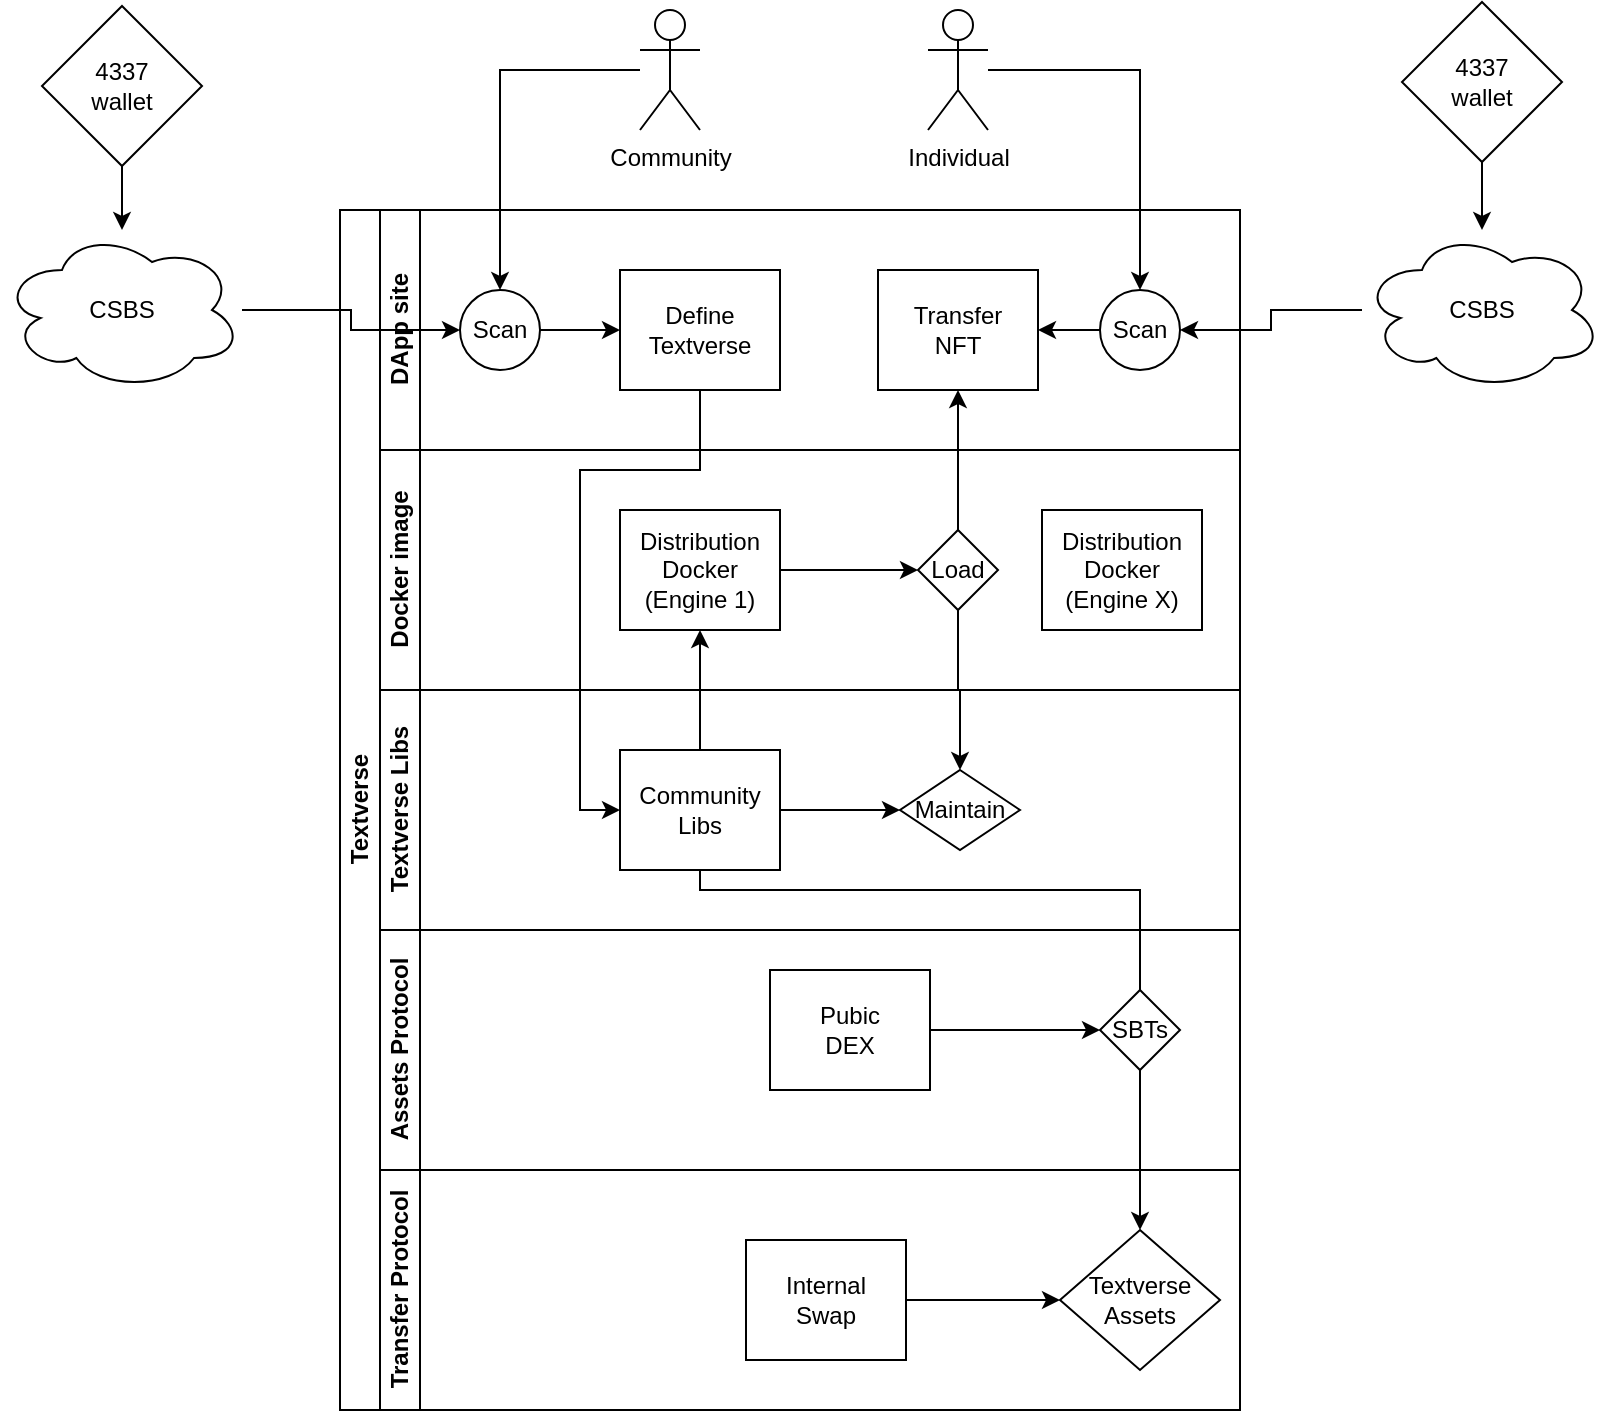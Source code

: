 <mxfile version="20.2.0" type="github">
  <diagram id="prtHgNgQTEPvFCAcTncT" name="Page-1">
    <mxGraphModel dx="1055" dy="520" grid="1" gridSize="10" guides="1" tooltips="1" connect="1" arrows="1" fold="1" page="1" pageScale="1" pageWidth="827" pageHeight="1169" math="0" shadow="0">
      <root>
        <mxCell id="0" />
        <mxCell id="1" parent="0" />
        <mxCell id="dNxyNK7c78bLwvsdeMH5-19" value="Textverse" style="swimlane;html=1;childLayout=stackLayout;resizeParent=1;resizeParentMax=0;horizontal=0;startSize=20;horizontalStack=0;" parent="1" vertex="1">
          <mxGeometry x="169" y="130" width="450" height="600" as="geometry" />
        </mxCell>
        <mxCell id="dNxyNK7c78bLwvsdeMH5-38" style="edgeStyle=orthogonalEdgeStyle;rounded=0;orthogonalLoop=1;jettySize=auto;html=1;endArrow=classic;endFill=1;" parent="dNxyNK7c78bLwvsdeMH5-19" source="dNxyNK7c78bLwvsdeMH5-26" target="dNxyNK7c78bLwvsdeMH5-36" edge="1">
          <mxGeometry relative="1" as="geometry">
            <Array as="points">
              <mxPoint x="180" y="340" />
              <mxPoint x="400" y="340" />
            </Array>
          </mxGeometry>
        </mxCell>
        <mxCell id="dNxyNK7c78bLwvsdeMH5-20" value="DApp site" style="swimlane;html=1;startSize=20;horizontal=0;" parent="dNxyNK7c78bLwvsdeMH5-19" vertex="1">
          <mxGeometry x="20" width="430" height="120" as="geometry" />
        </mxCell>
        <mxCell id="dNxyNK7c78bLwvsdeMH5-25" value="" style="edgeStyle=orthogonalEdgeStyle;rounded=0;orthogonalLoop=1;jettySize=auto;html=1;" parent="dNxyNK7c78bLwvsdeMH5-20" source="dNxyNK7c78bLwvsdeMH5-23" target="dNxyNK7c78bLwvsdeMH5-24" edge="1">
          <mxGeometry relative="1" as="geometry" />
        </mxCell>
        <mxCell id="dNxyNK7c78bLwvsdeMH5-23" value="Scan" style="ellipse;whiteSpace=wrap;html=1;" parent="dNxyNK7c78bLwvsdeMH5-20" vertex="1">
          <mxGeometry x="40" y="40" width="40" height="40" as="geometry" />
        </mxCell>
        <mxCell id="dNxyNK7c78bLwvsdeMH5-24" value="Define&lt;br&gt;Textverse" style="rounded=0;whiteSpace=wrap;html=1;fontFamily=Helvetica;fontSize=12;fontColor=#000000;align=center;" parent="dNxyNK7c78bLwvsdeMH5-20" vertex="1">
          <mxGeometry x="120" y="30" width="80" height="60" as="geometry" />
        </mxCell>
        <mxCell id="dNxyNK7c78bLwvsdeMH5-30" value="Transfer&lt;br&gt;NFT" style="rounded=0;whiteSpace=wrap;html=1;fontFamily=Helvetica;fontSize=12;fontColor=#000000;align=center;" parent="dNxyNK7c78bLwvsdeMH5-20" vertex="1">
          <mxGeometry x="249" y="30" width="80" height="60" as="geometry" />
        </mxCell>
        <mxCell id="MSZkli3b5sb2Hjs3UBj2-16" value="" style="edgeStyle=orthogonalEdgeStyle;rounded=0;orthogonalLoop=1;jettySize=auto;html=1;" edge="1" parent="dNxyNK7c78bLwvsdeMH5-20" source="dNxyNK7c78bLwvsdeMH5-32" target="dNxyNK7c78bLwvsdeMH5-30">
          <mxGeometry relative="1" as="geometry" />
        </mxCell>
        <mxCell id="dNxyNK7c78bLwvsdeMH5-32" value="Scan" style="ellipse;whiteSpace=wrap;html=1;" parent="dNxyNK7c78bLwvsdeMH5-20" vertex="1">
          <mxGeometry x="360" y="40" width="40" height="40" as="geometry" />
        </mxCell>
        <mxCell id="MSZkli3b5sb2Hjs3UBj2-1" value="Docker image" style="swimlane;html=1;startSize=20;horizontal=0;" vertex="1" parent="dNxyNK7c78bLwvsdeMH5-19">
          <mxGeometry x="20" y="120" width="430" height="120" as="geometry" />
        </mxCell>
        <mxCell id="MSZkli3b5sb2Hjs3UBj2-2" value="" style="edgeStyle=orthogonalEdgeStyle;rounded=0;orthogonalLoop=1;jettySize=auto;html=1;endArrow=classic;endFill=1;" edge="1" parent="MSZkli3b5sb2Hjs3UBj2-1" source="MSZkli3b5sb2Hjs3UBj2-3" target="MSZkli3b5sb2Hjs3UBj2-4">
          <mxGeometry relative="1" as="geometry" />
        </mxCell>
        <mxCell id="MSZkli3b5sb2Hjs3UBj2-3" value="Distribution&lt;br&gt;Docker&lt;br&gt;(Engine 1)" style="rounded=0;whiteSpace=wrap;html=1;fontFamily=Helvetica;fontSize=12;fontColor=#000000;align=center;" vertex="1" parent="MSZkli3b5sb2Hjs3UBj2-1">
          <mxGeometry x="120" y="30" width="80" height="60" as="geometry" />
        </mxCell>
        <mxCell id="MSZkli3b5sb2Hjs3UBj2-4" value="Load" style="rhombus;whiteSpace=wrap;html=1;fontFamily=Helvetica;fontSize=12;fontColor=#000000;align=center;" vertex="1" parent="MSZkli3b5sb2Hjs3UBj2-1">
          <mxGeometry x="269" y="40" width="40" height="40" as="geometry" />
        </mxCell>
        <mxCell id="MSZkli3b5sb2Hjs3UBj2-30" value="Distribution&lt;br&gt;Docker&lt;br&gt;(Engine X)" style="rounded=0;whiteSpace=wrap;html=1;fontFamily=Helvetica;fontSize=12;fontColor=#000000;align=center;" vertex="1" parent="MSZkli3b5sb2Hjs3UBj2-1">
          <mxGeometry x="331" y="30" width="80" height="60" as="geometry" />
        </mxCell>
        <mxCell id="dNxyNK7c78bLwvsdeMH5-21" value="Textverse Libs" style="swimlane;html=1;startSize=20;horizontal=0;" parent="dNxyNK7c78bLwvsdeMH5-19" vertex="1">
          <mxGeometry x="20" y="240" width="430" height="120" as="geometry" />
        </mxCell>
        <mxCell id="dNxyNK7c78bLwvsdeMH5-29" value="" style="edgeStyle=orthogonalEdgeStyle;rounded=0;orthogonalLoop=1;jettySize=auto;html=1;endArrow=classic;endFill=1;" parent="dNxyNK7c78bLwvsdeMH5-21" source="dNxyNK7c78bLwvsdeMH5-26" target="dNxyNK7c78bLwvsdeMH5-28" edge="1">
          <mxGeometry relative="1" as="geometry" />
        </mxCell>
        <mxCell id="dNxyNK7c78bLwvsdeMH5-26" value="Community&lt;br&gt;Libs" style="rounded=0;whiteSpace=wrap;html=1;fontFamily=Helvetica;fontSize=12;fontColor=#000000;align=center;" parent="dNxyNK7c78bLwvsdeMH5-21" vertex="1">
          <mxGeometry x="120" y="30" width="80" height="60" as="geometry" />
        </mxCell>
        <mxCell id="dNxyNK7c78bLwvsdeMH5-28" value="Maintain" style="rhombus;whiteSpace=wrap;html=1;fontFamily=Helvetica;fontSize=12;fontColor=#000000;align=center;" parent="dNxyNK7c78bLwvsdeMH5-21" vertex="1">
          <mxGeometry x="260" y="40" width="60" height="40" as="geometry" />
        </mxCell>
        <mxCell id="MSZkli3b5sb2Hjs3UBj2-10" value="Assets Protocol" style="swimlane;html=1;startSize=20;horizontal=0;" vertex="1" parent="dNxyNK7c78bLwvsdeMH5-19">
          <mxGeometry x="20" y="360" width="430" height="120" as="geometry" />
        </mxCell>
        <mxCell id="MSZkli3b5sb2Hjs3UBj2-11" value="" style="edgeStyle=orthogonalEdgeStyle;rounded=0;orthogonalLoop=1;jettySize=auto;html=1;endArrow=classic;endFill=1;" edge="1" parent="MSZkli3b5sb2Hjs3UBj2-10" source="MSZkli3b5sb2Hjs3UBj2-12" target="MSZkli3b5sb2Hjs3UBj2-13">
          <mxGeometry relative="1" as="geometry" />
        </mxCell>
        <mxCell id="MSZkli3b5sb2Hjs3UBj2-12" value="Pubic&lt;br&gt;DEX" style="rounded=0;whiteSpace=wrap;html=1;fontFamily=Helvetica;fontSize=12;fontColor=#000000;align=center;" vertex="1" parent="MSZkli3b5sb2Hjs3UBj2-10">
          <mxGeometry x="195" y="20" width="80" height="60" as="geometry" />
        </mxCell>
        <mxCell id="MSZkli3b5sb2Hjs3UBj2-13" value="SBTs" style="rhombus;whiteSpace=wrap;html=1;fontFamily=Helvetica;fontSize=12;fontColor=#000000;align=center;" vertex="1" parent="MSZkli3b5sb2Hjs3UBj2-10">
          <mxGeometry x="360" y="30" width="40" height="40" as="geometry" />
        </mxCell>
        <mxCell id="dNxyNK7c78bLwvsdeMH5-22" value="Transfer Protocol" style="swimlane;html=1;startSize=20;horizontal=0;" parent="dNxyNK7c78bLwvsdeMH5-19" vertex="1">
          <mxGeometry x="20" y="480" width="430" height="120" as="geometry" />
        </mxCell>
        <mxCell id="dNxyNK7c78bLwvsdeMH5-37" value="" style="edgeStyle=orthogonalEdgeStyle;rounded=0;orthogonalLoop=1;jettySize=auto;html=1;endArrow=classic;endFill=1;" parent="dNxyNK7c78bLwvsdeMH5-22" source="dNxyNK7c78bLwvsdeMH5-34" target="dNxyNK7c78bLwvsdeMH5-36" edge="1">
          <mxGeometry relative="1" as="geometry" />
        </mxCell>
        <mxCell id="dNxyNK7c78bLwvsdeMH5-34" value="Internal&lt;br&gt;Swap" style="rounded=0;whiteSpace=wrap;html=1;fontFamily=Helvetica;fontSize=12;fontColor=#000000;align=center;" parent="dNxyNK7c78bLwvsdeMH5-22" vertex="1">
          <mxGeometry x="183" y="35" width="80" height="60" as="geometry" />
        </mxCell>
        <mxCell id="dNxyNK7c78bLwvsdeMH5-36" value="Textverse&lt;br&gt;Assets" style="rhombus;whiteSpace=wrap;html=1;fontFamily=Helvetica;fontSize=12;fontColor=#000000;align=center;" parent="dNxyNK7c78bLwvsdeMH5-22" vertex="1">
          <mxGeometry x="340" y="30" width="80" height="70" as="geometry" />
        </mxCell>
        <mxCell id="MSZkli3b5sb2Hjs3UBj2-26" value="" style="edgeStyle=orthogonalEdgeStyle;rounded=0;orthogonalLoop=1;jettySize=auto;html=1;" edge="1" parent="dNxyNK7c78bLwvsdeMH5-19" source="MSZkli3b5sb2Hjs3UBj2-4" target="dNxyNK7c78bLwvsdeMH5-30">
          <mxGeometry relative="1" as="geometry" />
        </mxCell>
        <mxCell id="MSZkli3b5sb2Hjs3UBj2-27" value="" style="edgeStyle=orthogonalEdgeStyle;rounded=0;orthogonalLoop=1;jettySize=auto;html=1;" edge="1" parent="dNxyNK7c78bLwvsdeMH5-19" source="MSZkli3b5sb2Hjs3UBj2-4" target="dNxyNK7c78bLwvsdeMH5-28">
          <mxGeometry relative="1" as="geometry" />
        </mxCell>
        <mxCell id="MSZkli3b5sb2Hjs3UBj2-28" value="" style="edgeStyle=orthogonalEdgeStyle;rounded=0;orthogonalLoop=1;jettySize=auto;html=1;entryX=0;entryY=0.5;entryDx=0;entryDy=0;" edge="1" parent="dNxyNK7c78bLwvsdeMH5-19" source="dNxyNK7c78bLwvsdeMH5-24" target="dNxyNK7c78bLwvsdeMH5-26">
          <mxGeometry relative="1" as="geometry">
            <Array as="points">
              <mxPoint x="180" y="130" />
              <mxPoint x="120" y="130" />
              <mxPoint x="120" y="300" />
            </Array>
          </mxGeometry>
        </mxCell>
        <mxCell id="MSZkli3b5sb2Hjs3UBj2-29" value="" style="edgeStyle=orthogonalEdgeStyle;rounded=0;orthogonalLoop=1;jettySize=auto;html=1;" edge="1" parent="dNxyNK7c78bLwvsdeMH5-19" source="dNxyNK7c78bLwvsdeMH5-26" target="MSZkli3b5sb2Hjs3UBj2-3">
          <mxGeometry relative="1" as="geometry" />
        </mxCell>
        <mxCell id="MSZkli3b5sb2Hjs3UBj2-14" value="" style="edgeStyle=orthogonalEdgeStyle;rounded=0;orthogonalLoop=1;jettySize=auto;html=1;" edge="1" parent="1" source="MSZkli3b5sb2Hjs3UBj2-5" target="dNxyNK7c78bLwvsdeMH5-23">
          <mxGeometry relative="1" as="geometry" />
        </mxCell>
        <mxCell id="MSZkli3b5sb2Hjs3UBj2-5" value="Community" style="shape=umlActor;verticalLabelPosition=bottom;verticalAlign=top;html=1;outlineConnect=0;" vertex="1" parent="1">
          <mxGeometry x="319" y="30" width="30" height="60" as="geometry" />
        </mxCell>
        <mxCell id="MSZkli3b5sb2Hjs3UBj2-15" value="" style="edgeStyle=orthogonalEdgeStyle;rounded=0;orthogonalLoop=1;jettySize=auto;html=1;entryX=0.5;entryY=0;entryDx=0;entryDy=0;" edge="1" parent="1" source="MSZkli3b5sb2Hjs3UBj2-6" target="dNxyNK7c78bLwvsdeMH5-32">
          <mxGeometry relative="1" as="geometry" />
        </mxCell>
        <mxCell id="MSZkli3b5sb2Hjs3UBj2-6" value="Individual" style="shape=umlActor;verticalLabelPosition=bottom;verticalAlign=top;html=1;outlineConnect=0;" vertex="1" parent="1">
          <mxGeometry x="463" y="30" width="30" height="60" as="geometry" />
        </mxCell>
        <mxCell id="MSZkli3b5sb2Hjs3UBj2-20" value="" style="edgeStyle=orthogonalEdgeStyle;rounded=0;orthogonalLoop=1;jettySize=auto;html=1;" edge="1" parent="1" source="MSZkli3b5sb2Hjs3UBj2-17" target="dNxyNK7c78bLwvsdeMH5-32">
          <mxGeometry relative="1" as="geometry" />
        </mxCell>
        <mxCell id="MSZkli3b5sb2Hjs3UBj2-17" value="CSBS" style="ellipse;shape=cloud;whiteSpace=wrap;html=1;" vertex="1" parent="1">
          <mxGeometry x="680" y="140" width="120" height="80" as="geometry" />
        </mxCell>
        <mxCell id="MSZkli3b5sb2Hjs3UBj2-19" value="" style="edgeStyle=orthogonalEdgeStyle;rounded=0;orthogonalLoop=1;jettySize=auto;html=1;" edge="1" parent="1" source="MSZkli3b5sb2Hjs3UBj2-18" target="dNxyNK7c78bLwvsdeMH5-23">
          <mxGeometry relative="1" as="geometry" />
        </mxCell>
        <mxCell id="MSZkli3b5sb2Hjs3UBj2-18" value="CSBS" style="ellipse;shape=cloud;whiteSpace=wrap;html=1;" vertex="1" parent="1">
          <mxGeometry y="140" width="120" height="80" as="geometry" />
        </mxCell>
        <mxCell id="MSZkli3b5sb2Hjs3UBj2-23" value="" style="edgeStyle=orthogonalEdgeStyle;rounded=0;orthogonalLoop=1;jettySize=auto;html=1;" edge="1" parent="1" source="MSZkli3b5sb2Hjs3UBj2-21" target="MSZkli3b5sb2Hjs3UBj2-18">
          <mxGeometry relative="1" as="geometry" />
        </mxCell>
        <mxCell id="MSZkli3b5sb2Hjs3UBj2-21" value="4337&lt;br&gt;wallet" style="rhombus;whiteSpace=wrap;html=1;" vertex="1" parent="1">
          <mxGeometry x="20" y="28" width="80" height="80" as="geometry" />
        </mxCell>
        <mxCell id="MSZkli3b5sb2Hjs3UBj2-24" value="" style="edgeStyle=orthogonalEdgeStyle;rounded=0;orthogonalLoop=1;jettySize=auto;html=1;" edge="1" parent="1" source="MSZkli3b5sb2Hjs3UBj2-22" target="MSZkli3b5sb2Hjs3UBj2-17">
          <mxGeometry relative="1" as="geometry" />
        </mxCell>
        <mxCell id="MSZkli3b5sb2Hjs3UBj2-22" value="4337&lt;br&gt;wallet" style="rhombus;whiteSpace=wrap;html=1;" vertex="1" parent="1">
          <mxGeometry x="700" y="26" width="80" height="80" as="geometry" />
        </mxCell>
      </root>
    </mxGraphModel>
  </diagram>
</mxfile>
